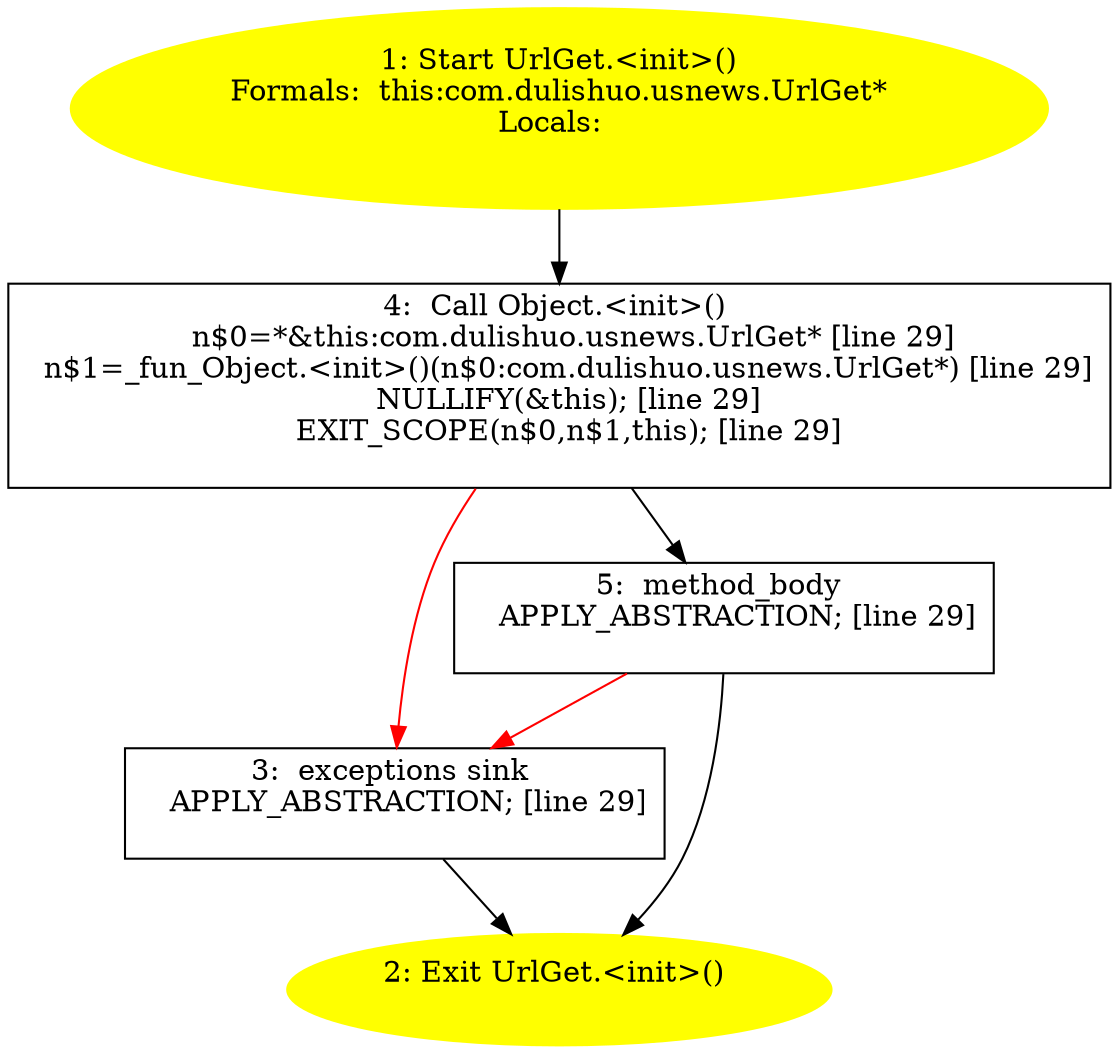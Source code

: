 /* @generated */
digraph cfg {
"com.dulishuo.usnews.UrlGet.<init>().bc6968967650b773baaeabef6955fa6b_1" [label="1: Start UrlGet.<init>()\nFormals:  this:com.dulishuo.usnews.UrlGet*\nLocals:  \n  " color=yellow style=filled]
	

	 "com.dulishuo.usnews.UrlGet.<init>().bc6968967650b773baaeabef6955fa6b_1" -> "com.dulishuo.usnews.UrlGet.<init>().bc6968967650b773baaeabef6955fa6b_4" ;
"com.dulishuo.usnews.UrlGet.<init>().bc6968967650b773baaeabef6955fa6b_2" [label="2: Exit UrlGet.<init>() \n  " color=yellow style=filled]
	

"com.dulishuo.usnews.UrlGet.<init>().bc6968967650b773baaeabef6955fa6b_3" [label="3:  exceptions sink \n   APPLY_ABSTRACTION; [line 29]\n " shape="box"]
	

	 "com.dulishuo.usnews.UrlGet.<init>().bc6968967650b773baaeabef6955fa6b_3" -> "com.dulishuo.usnews.UrlGet.<init>().bc6968967650b773baaeabef6955fa6b_2" ;
"com.dulishuo.usnews.UrlGet.<init>().bc6968967650b773baaeabef6955fa6b_4" [label="4:  Call Object.<init>() \n   n$0=*&this:com.dulishuo.usnews.UrlGet* [line 29]\n  n$1=_fun_Object.<init>()(n$0:com.dulishuo.usnews.UrlGet*) [line 29]\n  NULLIFY(&this); [line 29]\n  EXIT_SCOPE(n$0,n$1,this); [line 29]\n " shape="box"]
	

	 "com.dulishuo.usnews.UrlGet.<init>().bc6968967650b773baaeabef6955fa6b_4" -> "com.dulishuo.usnews.UrlGet.<init>().bc6968967650b773baaeabef6955fa6b_5" ;
	 "com.dulishuo.usnews.UrlGet.<init>().bc6968967650b773baaeabef6955fa6b_4" -> "com.dulishuo.usnews.UrlGet.<init>().bc6968967650b773baaeabef6955fa6b_3" [color="red" ];
"com.dulishuo.usnews.UrlGet.<init>().bc6968967650b773baaeabef6955fa6b_5" [label="5:  method_body \n   APPLY_ABSTRACTION; [line 29]\n " shape="box"]
	

	 "com.dulishuo.usnews.UrlGet.<init>().bc6968967650b773baaeabef6955fa6b_5" -> "com.dulishuo.usnews.UrlGet.<init>().bc6968967650b773baaeabef6955fa6b_2" ;
	 "com.dulishuo.usnews.UrlGet.<init>().bc6968967650b773baaeabef6955fa6b_5" -> "com.dulishuo.usnews.UrlGet.<init>().bc6968967650b773baaeabef6955fa6b_3" [color="red" ];
}
